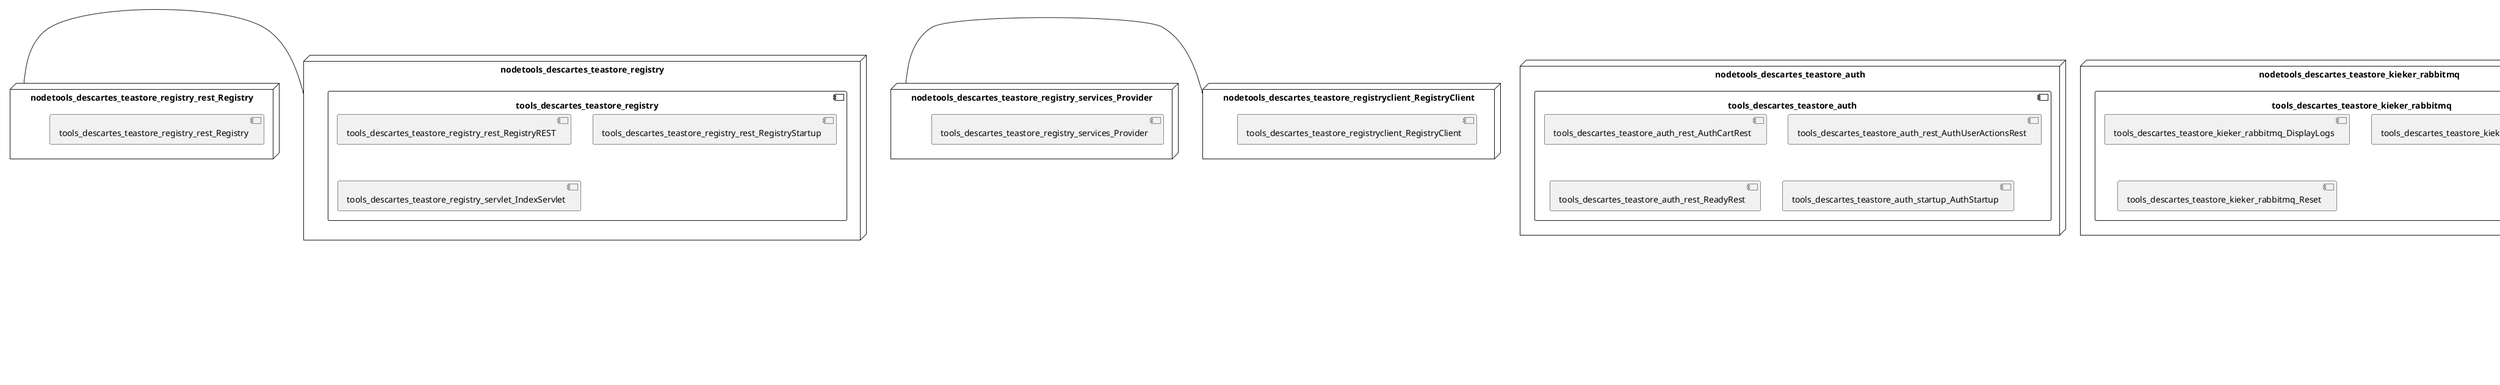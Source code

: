 @startuml
skinparam fixCircleLabelOverlapping true
skinparam componentStyle uml2
node nodetools_descartes_teastore_auth {
component tools_descartes_teastore_auth {
[tools_descartes_teastore_auth_rest_AuthCartRest] [[descartesresearch-teastore-psr.system#_Z9GhSFgPEe-GsPJSSYeyyQ]]
[tools_descartes_teastore_auth_rest_AuthUserActionsRest] [[descartesresearch-teastore-psr.system#_Z9GhSFgPEe-GsPJSSYeyyQ]]
[tools_descartes_teastore_auth_rest_ReadyRest] [[descartesresearch-teastore-psr.system#_Z9GhSFgPEe-GsPJSSYeyyQ]]
[tools_descartes_teastore_auth_startup_AuthStartup] [[descartesresearch-teastore-psr.system#_Z9GhSFgPEe-GsPJSSYeyyQ]]
}
}
node nodetools_descartes_teastore_image {
component tools_descartes_teastore_image {
[tools_descartes_teastore_image_rest_ImageProviderEndpoint] [[descartesresearch-teastore-psr.system#_Z9GhSFgPEe-GsPJSSYeyyQ]]
[tools_descartes_teastore_image_setup_ImageProviderStartup] [[descartesresearch-teastore-psr.system#_Z9GhSFgPEe-GsPJSSYeyyQ]]
}
}
node nodetools_descartes_teastore_kieker_rabbitmq {
component tools_descartes_teastore_kieker_rabbitmq {
[tools_descartes_teastore_kieker_rabbitmq_DisplayLogs] [[descartesresearch-teastore-psr.system#_Z9GhSFgPEe-GsPJSSYeyyQ]]
[tools_descartes_teastore_kieker_rabbitmq_IndexServlet] [[descartesresearch-teastore-psr.system#_Z9GhSFgPEe-GsPJSSYeyyQ]]
[tools_descartes_teastore_kieker_rabbitmq_Reset] [[descartesresearch-teastore-psr.system#_Z9GhSFgPEe-GsPJSSYeyyQ]]
}
}
node nodetools_descartes_teastore_persistence {
component tools_descartes_teastore_persistence {
[tools_descartes_teastore_persistence_rest_CacheManagerEndpoint] [[descartesresearch-teastore-psr.system#_Z9GhSFgPEe-GsPJSSYeyyQ]]
[tools_descartes_teastore_persistence_rest_CategoryEndpoint] [[descartesresearch-teastore-psr.system#_Z9GhSFgPEe-GsPJSSYeyyQ]]
[tools_descartes_teastore_persistence_rest_DatabaseGenerationEndpoint] [[descartesresearch-teastore-psr.system#_Z9GhSFgPEe-GsPJSSYeyyQ]]
[tools_descartes_teastore_persistence_rest_OrderEndpoint] [[descartesresearch-teastore-psr.system#_Z9GhSFgPEe-GsPJSSYeyyQ]]
[tools_descartes_teastore_persistence_rest_OrderItemEndpoint] [[descartesresearch-teastore-psr.system#_Z9GhSFgPEe-GsPJSSYeyyQ]]
[tools_descartes_teastore_persistence_rest_ProductEndpoint] [[descartesresearch-teastore-psr.system#_Z9GhSFgPEe-GsPJSSYeyyQ]]
[tools_descartes_teastore_persistence_rest_UserEndpoint] [[descartesresearch-teastore-psr.system#_Z9GhSFgPEe-GsPJSSYeyyQ]]
[tools_descartes_teastore_persistence_servlet_IndexServlet] [[descartesresearch-teastore-psr.system#_Z9GhSFgPEe-GsPJSSYeyyQ]]
}
}
node nodetools_descartes_teastore_recommender {
component tools_descartes_teastore_recommender {
[tools_descartes_teastore_recommender_rest_RecommendEndpoint] [[descartesresearch-teastore-psr.system#_Z9GhSFgPEe-GsPJSSYeyyQ]]
[tools_descartes_teastore_recommender_rest_RecommendSingleEndpoint] [[descartesresearch-teastore-psr.system#_Z9GhSFgPEe-GsPJSSYeyyQ]]
[tools_descartes_teastore_recommender_rest_TrainEndpoint] [[descartesresearch-teastore-psr.system#_Z9GhSFgPEe-GsPJSSYeyyQ]]
[tools_descartes_teastore_recommender_servlet_IndexServlet] [[descartesresearch-teastore-psr.system#_Z9GhSFgPEe-GsPJSSYeyyQ]]
[tools_descartes_teastore_recommender_servlet_RecommenderStartup] [[descartesresearch-teastore-psr.system#_Z9GhSFgPEe-GsPJSSYeyyQ]]
}
}
node nodetools_descartes_teastore_registry {
component tools_descartes_teastore_registry {
[tools_descartes_teastore_registry_rest_RegistryREST] [[descartesresearch-teastore-psr.system#_Z9GhSFgPEe-GsPJSSYeyyQ]]
[tools_descartes_teastore_registry_rest_RegistryStartup] [[descartesresearch-teastore-psr.system#_Z9GhSFgPEe-GsPJSSYeyyQ]]
[tools_descartes_teastore_registry_servlet_IndexServlet] [[descartesresearch-teastore-psr.system#_Z9GhSFgPEe-GsPJSSYeyyQ]]
}
}
node nodetools_descartes_teastore_webui {
component tools_descartes_teastore_webui {
[tools_descartes_teastore_webui_rest_ReadyRest] [[descartesresearch-teastore-psr.system#_Z9GhSFgPEe-GsPJSSYeyyQ]]
[tools_descartes_teastore_webui_servlet_AboutUsServlet] [[descartesresearch-teastore-psr.system#_Z9GhSFgPEe-GsPJSSYeyyQ]]
[tools_descartes_teastore_webui_servlet_CartActionServlet] [[descartesresearch-teastore-psr.system#_Z9GhSFgPEe-GsPJSSYeyyQ]]
[tools_descartes_teastore_webui_servlet_CartServlet] [[descartesresearch-teastore-psr.system#_Z9GhSFgPEe-GsPJSSYeyyQ]]
[tools_descartes_teastore_webui_servlet_CategoryServlet] [[descartesresearch-teastore-psr.system#_Z9GhSFgPEe-GsPJSSYeyyQ]]
[tools_descartes_teastore_webui_servlet_DataBaseActionServlet] [[descartesresearch-teastore-psr.system#_Z9GhSFgPEe-GsPJSSYeyyQ]]
[tools_descartes_teastore_webui_servlet_DataBaseServlet] [[descartesresearch-teastore-psr.system#_Z9GhSFgPEe-GsPJSSYeyyQ]]
[tools_descartes_teastore_webui_servlet_ErrorServlet] [[descartesresearch-teastore-psr.system#_Z9GhSFgPEe-GsPJSSYeyyQ]]
[tools_descartes_teastore_webui_servlet_IndexServlet] [[descartesresearch-teastore-psr.system#_Z9GhSFgPEe-GsPJSSYeyyQ]]
[tools_descartes_teastore_webui_servlet_LoginActionServlet] [[descartesresearch-teastore-psr.system#_Z9GhSFgPEe-GsPJSSYeyyQ]]
[tools_descartes_teastore_webui_servlet_LoginServlet] [[descartesresearch-teastore-psr.system#_Z9GhSFgPEe-GsPJSSYeyyQ]]
[tools_descartes_teastore_webui_servlet_OrderServlet] [[descartesresearch-teastore-psr.system#_Z9GhSFgPEe-GsPJSSYeyyQ]]
[tools_descartes_teastore_webui_servlet_ProductServlet] [[descartesresearch-teastore-psr.system#_Z9GhSFgPEe-GsPJSSYeyyQ]]
[tools_descartes_teastore_webui_servlet_ProfileServlet] [[descartesresearch-teastore-psr.system#_Z9GhSFgPEe-GsPJSSYeyyQ]]
[tools_descartes_teastore_webui_servlet_StatusServlet] [[descartesresearch-teastore-psr.system#_Z9GhSFgPEe-GsPJSSYeyyQ]]
[tools_descartes_teastore_webui_startup_WebuiStartup] [[descartesresearch-teastore-psr.system#_Z9GhSFgPEe-GsPJSSYeyyQ]]
}
}
node nodetools_descartes_teastore_recommender_servlet_TrainingSynchronizer {
[tools_descartes_teastore_recommender_servlet_TrainingSynchronizer] [[descartesresearch-teastore-psr.system#_Z9GhSFgPEe-GsPJSSYeyyQ]]
}
node nodetools_descartes_teastore_registry_rest_Registry {
[tools_descartes_teastore_registry_rest_Registry] [[descartesresearch-teastore-psr.system#_Z9GhSFgPEe-GsPJSSYeyyQ]]
}
node nodetools_descartes_teastore_registry_services_Provider {
[tools_descartes_teastore_registry_services_Provider] [[descartesresearch-teastore-psr.system#_Z9GhSFgPEe-GsPJSSYeyyQ]]
}
node nodetools_descartes_teastore_registryclient_RegistryClient {
[tools_descartes_teastore_registryclient_RegistryClient] [[descartesresearch-teastore-psr.system#_Z9GhSFgPEe-GsPJSSYeyyQ]]
}
node nodetools_descartes_teastore_registryclient_loadbalancers_ServiceLoadBalancer {
[tools_descartes_teastore_registryclient_loadbalancers_ServiceLoadBalancer] [[descartesresearch-teastore-psr.system#_Z9GhSFgPEe-GsPJSSYeyyQ]]
}
node nodetools_descartes_teastore_registryclient_util_RESTClient {
[tools_descartes_teastore_registryclient_util_RESTClient] [[descartesresearch-teastore-psr.system#_Z9GhSFgPEe-GsPJSSYeyyQ]]
}
[nodetools_descartes_teastore_registry_rest_Registry] - [nodetools_descartes_teastore_registry]
[nodetools_descartes_teastore_registry_services_Provider] - [nodetools_descartes_teastore_registryclient_RegistryClient]

@enduml
